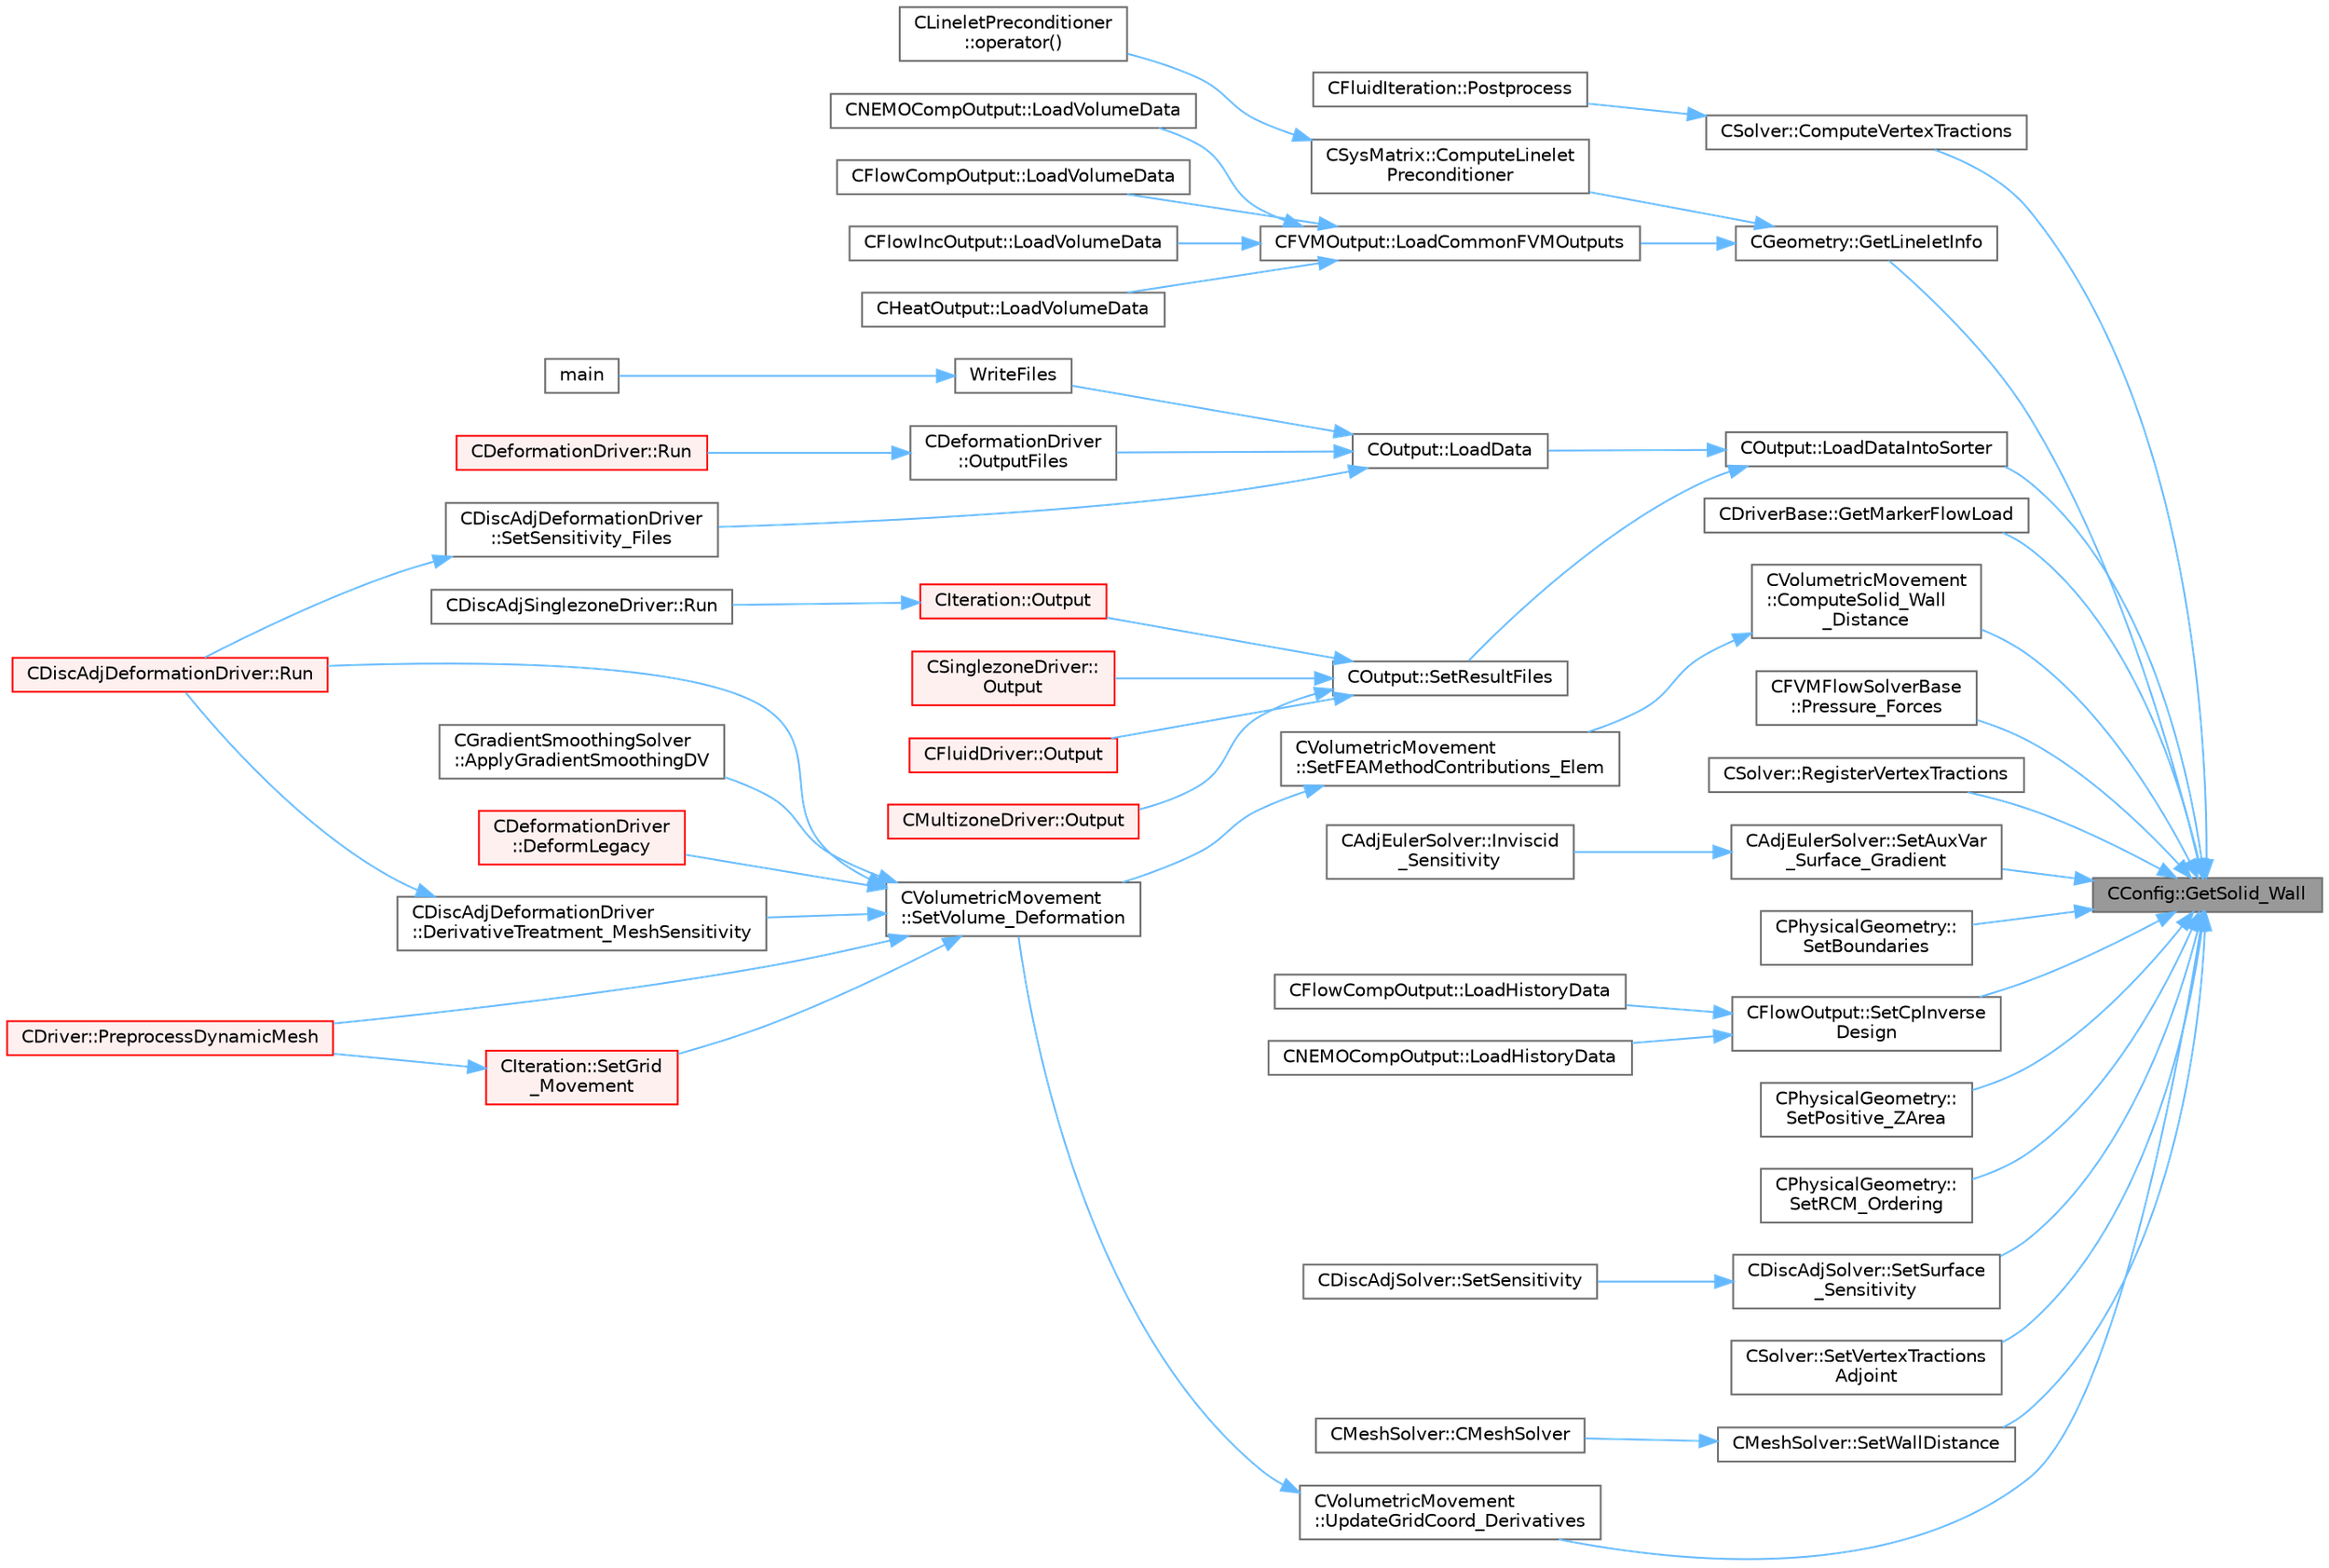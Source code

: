 digraph "CConfig::GetSolid_Wall"
{
 // LATEX_PDF_SIZE
  bgcolor="transparent";
  edge [fontname=Helvetica,fontsize=10,labelfontname=Helvetica,labelfontsize=10];
  node [fontname=Helvetica,fontsize=10,shape=box,height=0.2,width=0.4];
  rankdir="RL";
  Node1 [id="Node000001",label="CConfig::GetSolid_Wall",height=0.2,width=0.4,color="gray40", fillcolor="grey60", style="filled", fontcolor="black",tooltip="Determines whether a marker with index iMarker is a solid boundary."];
  Node1 -> Node2 [id="edge1_Node000001_Node000002",dir="back",color="steelblue1",style="solid",tooltip=" "];
  Node2 [id="Node000002",label="CVolumetricMovement\l::ComputeSolid_Wall\l_Distance",height=0.2,width=0.4,color="grey40", fillcolor="white", style="filled",URL="$classCVolumetricMovement.html#aff376299cdec4e1f8c0765b64cf04763",tooltip="Compute the minimum distance to the nearest solid surface."];
  Node2 -> Node3 [id="edge2_Node000002_Node000003",dir="back",color="steelblue1",style="solid",tooltip=" "];
  Node3 [id="Node000003",label="CVolumetricMovement\l::SetFEAMethodContributions_Elem",height=0.2,width=0.4,color="grey40", fillcolor="white", style="filled",URL="$classCVolumetricMovement.html#ad26b11c08de25982c8f254d465d244bb",tooltip="Compute the stiffness matrix for grid deformation using spring analogy."];
  Node3 -> Node4 [id="edge3_Node000003_Node000004",dir="back",color="steelblue1",style="solid",tooltip=" "];
  Node4 [id="Node000004",label="CVolumetricMovement\l::SetVolume_Deformation",height=0.2,width=0.4,color="grey40", fillcolor="white", style="filled",URL="$classCVolumetricMovement.html#a96c9dadafe051a2479ef4ec4b51adb04",tooltip="Grid deformation using the spring analogy method."];
  Node4 -> Node5 [id="edge4_Node000004_Node000005",dir="back",color="steelblue1",style="solid",tooltip=" "];
  Node5 [id="Node000005",label="CGradientSmoothingSolver\l::ApplyGradientSmoothingDV",height=0.2,width=0.4,color="grey40", fillcolor="white", style="filled",URL="$classCGradientSmoothingSolver.html#a443fb04934697664cd7defae114e6ef4",tooltip="All steps required for smoothing the whole system on DV level in an iterative way."];
  Node4 -> Node6 [id="edge5_Node000004_Node000006",dir="back",color="steelblue1",style="solid",tooltip=" "];
  Node6 [id="Node000006",label="CDeformationDriver\l::DeformLegacy",height=0.2,width=0.4,color="red", fillcolor="#FFF0F0", style="filled",URL="$classCDeformationDriver.html#a3a78157ae57334880516fa9b84b81c0a",tooltip="Mesh deformation based on legacy implementation."];
  Node4 -> Node10 [id="edge6_Node000004_Node000010",dir="back",color="steelblue1",style="solid",tooltip=" "];
  Node10 [id="Node000010",label="CDiscAdjDeformationDriver\l::DerivativeTreatment_MeshSensitivity",height=0.2,width=0.4,color="grey40", fillcolor="white", style="filled",URL="$classCDiscAdjDeformationDriver.html#af5515939a522d7ce41d1ba12be83c55b",tooltip="Treatment of derivatives with the Sobolev smoothing solver."];
  Node10 -> Node11 [id="edge7_Node000010_Node000011",dir="back",color="steelblue1",style="solid",tooltip=" "];
  Node11 [id="Node000011",label="CDiscAdjDeformationDriver::Run",height=0.2,width=0.4,color="red", fillcolor="#FFF0F0", style="filled",URL="$classCDiscAdjDeformationDriver.html#adb51f9096356607d6f48c05891dec0cb",tooltip="Launch the driver computation."];
  Node4 -> Node13 [id="edge8_Node000004_Node000013",dir="back",color="steelblue1",style="solid",tooltip=" "];
  Node13 [id="Node000013",label="CDriver::PreprocessDynamicMesh",height=0.2,width=0.4,color="red", fillcolor="#FFF0F0", style="filled",URL="$classCDriver.html#a1c1a52f57d73376cd2e95e730274a6ae",tooltip="GridMovement_Preprocessing."];
  Node4 -> Node11 [id="edge9_Node000004_Node000011",dir="back",color="steelblue1",style="solid",tooltip=" "];
  Node4 -> Node15 [id="edge10_Node000004_Node000015",dir="back",color="steelblue1",style="solid",tooltip=" "];
  Node15 [id="Node000015",label="CIteration::SetGrid\l_Movement",height=0.2,width=0.4,color="red", fillcolor="#FFF0F0", style="filled",URL="$classCIteration.html#a7b36785762f6b0c214569b185b858b6c",tooltip="Updates the positions and grid velocities for dynamic meshes between physical time steps."];
  Node15 -> Node13 [id="edge11_Node000015_Node000013",dir="back",color="steelblue1",style="solid",tooltip=" "];
  Node1 -> Node38 [id="edge12_Node000001_Node000038",dir="back",color="steelblue1",style="solid",tooltip=" "];
  Node38 [id="Node000038",label="CSolver::ComputeVertexTractions",height=0.2,width=0.4,color="grey40", fillcolor="white", style="filled",URL="$classCSolver.html#ad27011984bdd70773ab3cb3dde7d4894",tooltip="Compute the tractions at the vertices."];
  Node38 -> Node39 [id="edge13_Node000038_Node000039",dir="back",color="steelblue1",style="solid",tooltip=" "];
  Node39 [id="Node000039",label="CFluidIteration::Postprocess",height=0.2,width=0.4,color="grey40", fillcolor="white", style="filled",URL="$classCFluidIteration.html#a3f065978d2a1745b812bf4457d34684b",tooltip="Postprocesses the fluid system before heading to another physics system or the next iteration."];
  Node1 -> Node40 [id="edge14_Node000001_Node000040",dir="back",color="steelblue1",style="solid",tooltip=" "];
  Node40 [id="Node000040",label="CGeometry::GetLineletInfo",height=0.2,width=0.4,color="grey40", fillcolor="white", style="filled",URL="$classCGeometry.html#ae1e8531f66b9d9fa0d87eae099130df3",tooltip="Get the linelet definition, this function computes the linelets if that has not been done yet."];
  Node40 -> Node41 [id="edge15_Node000040_Node000041",dir="back",color="steelblue1",style="solid",tooltip=" "];
  Node41 [id="Node000041",label="CSysMatrix::ComputeLinelet\lPreconditioner",height=0.2,width=0.4,color="grey40", fillcolor="white", style="filled",URL="$classCSysMatrix.html#a0b1aca3806964da984c4fefe61cf2c64",tooltip="Multiply CSysVector by the preconditioner."];
  Node41 -> Node42 [id="edge16_Node000041_Node000042",dir="back",color="steelblue1",style="solid",tooltip=" "];
  Node42 [id="Node000042",label="CLineletPreconditioner\l::operator()",height=0.2,width=0.4,color="grey40", fillcolor="white", style="filled",URL="$classCLineletPreconditioner.html#a83145de3211bd97bcd13937a910c4819",tooltip="Operator that defines the preconditioner operation."];
  Node40 -> Node43 [id="edge17_Node000040_Node000043",dir="back",color="steelblue1",style="solid",tooltip=" "];
  Node43 [id="Node000043",label="CFVMOutput::LoadCommonFVMOutputs",height=0.2,width=0.4,color="grey40", fillcolor="white", style="filled",URL="$classCFVMOutput.html#a5375edccdb847e5e4b03dc742c9c4d9e",tooltip="Load common FVM outputs."];
  Node43 -> Node44 [id="edge18_Node000043_Node000044",dir="back",color="steelblue1",style="solid",tooltip=" "];
  Node44 [id="Node000044",label="CFlowCompOutput::LoadVolumeData",height=0.2,width=0.4,color="grey40", fillcolor="white", style="filled",URL="$classCFlowCompOutput.html#a4dbb2657e6ea72800af13ddf08789276",tooltip="Set the values of the volume output fields for a point."];
  Node43 -> Node45 [id="edge19_Node000043_Node000045",dir="back",color="steelblue1",style="solid",tooltip=" "];
  Node45 [id="Node000045",label="CFlowIncOutput::LoadVolumeData",height=0.2,width=0.4,color="grey40", fillcolor="white", style="filled",URL="$classCFlowIncOutput.html#a72e2584bbcbcf7e3a94dae5344953f08",tooltip="Set the values of the volume output fields for a point."];
  Node43 -> Node46 [id="edge20_Node000043_Node000046",dir="back",color="steelblue1",style="solid",tooltip=" "];
  Node46 [id="Node000046",label="CHeatOutput::LoadVolumeData",height=0.2,width=0.4,color="grey40", fillcolor="white", style="filled",URL="$classCHeatOutput.html#af768a80cffb052341a2168db77bca7f7",tooltip="Set the values of the volume output fields for a point."];
  Node43 -> Node47 [id="edge21_Node000043_Node000047",dir="back",color="steelblue1",style="solid",tooltip=" "];
  Node47 [id="Node000047",label="CNEMOCompOutput::LoadVolumeData",height=0.2,width=0.4,color="grey40", fillcolor="white", style="filled",URL="$classCNEMOCompOutput.html#a89eba9a2ef60d470409b605e9a06140b",tooltip="Set the values of the volume output fields for a point."];
  Node1 -> Node48 [id="edge22_Node000001_Node000048",dir="back",color="steelblue1",style="solid",tooltip=" "];
  Node48 [id="Node000048",label="CDriverBase::GetMarkerFlowLoad",height=0.2,width=0.4,color="grey40", fillcolor="white", style="filled",URL="$group__PySU2.html#ga51c124ca852392e483063334953898cb",tooltip="Get the fluid force at a vertex of a solid wall marker of the flow solver."];
  Node1 -> Node49 [id="edge23_Node000001_Node000049",dir="back",color="steelblue1",style="solid",tooltip=" "];
  Node49 [id="Node000049",label="COutput::LoadDataIntoSorter",height=0.2,width=0.4,color="grey40", fillcolor="white", style="filled",URL="$classCOutput.html#ac54efb9d794c522e1bef6cb4ed0d5b9f",tooltip="Load up the values of the requested volume fields into ::Local_Data array."];
  Node49 -> Node50 [id="edge24_Node000049_Node000050",dir="back",color="steelblue1",style="solid",tooltip=" "];
  Node50 [id="Node000050",label="COutput::LoadData",height=0.2,width=0.4,color="grey40", fillcolor="white", style="filled",URL="$classCOutput.html#ac4bf70d669b489fb52c8e63b6d06e4ed",tooltip="Load the data from the solvers into the data sorters and sort it for the linear partitioning."];
  Node50 -> Node51 [id="edge25_Node000050_Node000051",dir="back",color="steelblue1",style="solid",tooltip=" "];
  Node51 [id="Node000051",label="CDeformationDriver\l::OutputFiles",height=0.2,width=0.4,color="grey40", fillcolor="white", style="filled",URL="$classCDeformationDriver.html#a87e04020865a0667acb8aab363200226",tooltip="Output the mesh."];
  Node51 -> Node8 [id="edge26_Node000051_Node000008",dir="back",color="steelblue1",style="solid",tooltip=" "];
  Node8 [id="Node000008",label="CDeformationDriver::Run",height=0.2,width=0.4,color="red", fillcolor="#FFF0F0", style="filled",URL="$classCDeformationDriver.html#aa6da6453a3790a001ed9cb135926e107",tooltip="Launch the driver computation."];
  Node50 -> Node52 [id="edge27_Node000050_Node000052",dir="back",color="steelblue1",style="solid",tooltip=" "];
  Node52 [id="Node000052",label="CDiscAdjDeformationDriver\l::SetSensitivity_Files",height=0.2,width=0.4,color="grey40", fillcolor="white", style="filled",URL="$classCDiscAdjDeformationDriver.html#ab49c2697cc6d4ff4e0914e887375aca4",tooltip="Write the sensitivity (including mesh sensitivity) computed with the discrete adjoint method on the s..."];
  Node52 -> Node11 [id="edge28_Node000052_Node000011",dir="back",color="steelblue1",style="solid",tooltip=" "];
  Node50 -> Node53 [id="edge29_Node000050_Node000053",dir="back",color="steelblue1",style="solid",tooltip=" "];
  Node53 [id="Node000053",label="WriteFiles",height=0.2,width=0.4,color="grey40", fillcolor="white", style="filled",URL="$SU2__SOL_8cpp.html#a43305e0af849b318ce139ccf6a164626",tooltip=" "];
  Node53 -> Node54 [id="edge30_Node000053_Node000054",dir="back",color="steelblue1",style="solid",tooltip=" "];
  Node54 [id="Node000054",label="main",height=0.2,width=0.4,color="grey40", fillcolor="white", style="filled",URL="$SU2__SOL_8cpp.html#a0ddf1224851353fc92bfbff6f499fa97",tooltip=" "];
  Node49 -> Node55 [id="edge31_Node000049_Node000055",dir="back",color="steelblue1",style="solid",tooltip=" "];
  Node55 [id="Node000055",label="COutput::SetResultFiles",height=0.2,width=0.4,color="grey40", fillcolor="white", style="filled",URL="$classCOutput.html#a0cff5cb7088402f23719a5118d1fd3f2",tooltip="Loop through all requested output files and write the volume output data."];
  Node55 -> Node56 [id="edge32_Node000055_Node000056",dir="back",color="steelblue1",style="solid",tooltip=" "];
  Node56 [id="Node000056",label="CIteration::Output",height=0.2,width=0.4,color="red", fillcolor="#FFF0F0", style="filled",URL="$classCIteration.html#a81703988a52c42fd644506cd2009c8e1",tooltip="A virtual member."];
  Node56 -> Node57 [id="edge33_Node000056_Node000057",dir="back",color="steelblue1",style="solid",tooltip=" "];
  Node57 [id="Node000057",label="CDiscAdjSinglezoneDriver::Run",height=0.2,width=0.4,color="grey40", fillcolor="white", style="filled",URL="$classCDiscAdjSinglezoneDriver.html#a8f953f7bd46ee86ade056068e5eb2419",tooltip="Run a single iteration of the discrete adjoint solver with a single zone."];
  Node55 -> Node59 [id="edge34_Node000055_Node000059",dir="back",color="steelblue1",style="solid",tooltip=" "];
  Node59 [id="Node000059",label="CFluidDriver::Output",height=0.2,width=0.4,color="red", fillcolor="#FFF0F0", style="filled",URL="$classCFluidDriver.html#ad2575e36367e41622f339bc2f07b64e3",tooltip="Output the solution in solution file."];
  Node55 -> Node60 [id="edge35_Node000055_Node000060",dir="back",color="steelblue1",style="solid",tooltip=" "];
  Node60 [id="Node000060",label="CMultizoneDriver::Output",height=0.2,width=0.4,color="red", fillcolor="#FFF0F0", style="filled",URL="$classCMultizoneDriver.html#ad9b12dc5194755d1a06023898b056bcb",tooltip="Output the solution in solution file."];
  Node55 -> Node61 [id="edge36_Node000055_Node000061",dir="back",color="steelblue1",style="solid",tooltip=" "];
  Node61 [id="Node000061",label="CSinglezoneDriver::\lOutput",height=0.2,width=0.4,color="red", fillcolor="#FFF0F0", style="filled",URL="$classCSinglezoneDriver.html#a99b702e93a12b46a3d851cf1d970c6d5",tooltip="Output the solution in solution file."];
  Node1 -> Node62 [id="edge37_Node000001_Node000062",dir="back",color="steelblue1",style="solid",tooltip=" "];
  Node62 [id="Node000062",label="CFVMFlowSolverBase\l::Pressure_Forces",height=0.2,width=0.4,color="grey40", fillcolor="white", style="filled",URL="$classCFVMFlowSolverBase.html#a197fdf8620c3f2b3723c04b213cea284",tooltip="Compute the pressure forces and all the adimensional coefficients."];
  Node1 -> Node63 [id="edge38_Node000001_Node000063",dir="back",color="steelblue1",style="solid",tooltip=" "];
  Node63 [id="Node000063",label="CSolver::RegisterVertexTractions",height=0.2,width=0.4,color="grey40", fillcolor="white", style="filled",URL="$classCSolver.html#a8593414a992400f2b370c33f4f2b14b3",tooltip="Register the vertex tractions as output."];
  Node1 -> Node64 [id="edge39_Node000001_Node000064",dir="back",color="steelblue1",style="solid",tooltip=" "];
  Node64 [id="Node000064",label="CAdjEulerSolver::SetAuxVar\l_Surface_Gradient",height=0.2,width=0.4,color="grey40", fillcolor="white", style="filled",URL="$classCAdjEulerSolver.html#a0185a93d1d824f8fdb5b3a1a459078da",tooltip="Compute the Least Squares gradient of an auxiliar variable on the profile surface."];
  Node64 -> Node65 [id="edge40_Node000064_Node000065",dir="back",color="steelblue1",style="solid",tooltip=" "];
  Node65 [id="Node000065",label="CAdjEulerSolver::Inviscid\l_Sensitivity",height=0.2,width=0.4,color="grey40", fillcolor="white", style="filled",URL="$classCAdjEulerSolver.html#aa87a2220c946b47cb35c395c035f96e5",tooltip="Compute the inviscid sensitivity of the functional."];
  Node1 -> Node66 [id="edge41_Node000001_Node000066",dir="back",color="steelblue1",style="solid",tooltip=" "];
  Node66 [id="Node000066",label="CPhysicalGeometry::\lSetBoundaries",height=0.2,width=0.4,color="grey40", fillcolor="white", style="filled",URL="$classCPhysicalGeometry.html#a1932ad72c420cb68fc9e0c13ae77d695",tooltip="Set the send receive boundaries of the grid."];
  Node1 -> Node67 [id="edge42_Node000001_Node000067",dir="back",color="steelblue1",style="solid",tooltip=" "];
  Node67 [id="Node000067",label="CFlowOutput::SetCpInverse\lDesign",height=0.2,width=0.4,color="grey40", fillcolor="white", style="filled",URL="$classCFlowOutput.html#adffbcc2eda3edac643440bdf7e96415d",tooltip="Set CP inverse design output field values (and also into the solver)."];
  Node67 -> Node68 [id="edge43_Node000067_Node000068",dir="back",color="steelblue1",style="solid",tooltip=" "];
  Node68 [id="Node000068",label="CFlowCompOutput::LoadHistoryData",height=0.2,width=0.4,color="grey40", fillcolor="white", style="filled",URL="$classCFlowCompOutput.html#a393cb19a691990ee6e88f844eccc79ed",tooltip="Load the history output field values."];
  Node67 -> Node69 [id="edge44_Node000067_Node000069",dir="back",color="steelblue1",style="solid",tooltip=" "];
  Node69 [id="Node000069",label="CNEMOCompOutput::LoadHistoryData",height=0.2,width=0.4,color="grey40", fillcolor="white", style="filled",URL="$classCNEMOCompOutput.html#a7a9f1a32fe55e6a967a27eb38408ec99",tooltip="Load the history output field values."];
  Node1 -> Node70 [id="edge45_Node000001_Node000070",dir="back",color="steelblue1",style="solid",tooltip=" "];
  Node70 [id="Node000070",label="CPhysicalGeometry::\lSetPositive_ZArea",height=0.2,width=0.4,color="grey40", fillcolor="white", style="filled",URL="$classCPhysicalGeometry.html#a9c3acdee10579102b039ffe93498cc2b",tooltip="Compute surface area (positive z-direction) for force coefficient non-dimensionalization."];
  Node1 -> Node71 [id="edge46_Node000001_Node000071",dir="back",color="steelblue1",style="solid",tooltip=" "];
  Node71 [id="Node000071",label="CPhysicalGeometry::\lSetRCM_Ordering",height=0.2,width=0.4,color="grey40", fillcolor="white", style="filled",URL="$classCPhysicalGeometry.html#a15b82329219f6927e581bb6c70edbc5a",tooltip="Set a renumbering using a Reverse Cuthill-McKee Algorithm."];
  Node1 -> Node72 [id="edge47_Node000001_Node000072",dir="back",color="steelblue1",style="solid",tooltip=" "];
  Node72 [id="Node000072",label="CDiscAdjSolver::SetSurface\l_Sensitivity",height=0.2,width=0.4,color="grey40", fillcolor="white", style="filled",URL="$classCDiscAdjSolver.html#acc8c82825b69e6ba8f538f01a5070489",tooltip="Set the surface sensitivity."];
  Node72 -> Node73 [id="edge48_Node000072_Node000073",dir="back",color="steelblue1",style="solid",tooltip=" "];
  Node73 [id="Node000073",label="CDiscAdjSolver::SetSensitivity",height=0.2,width=0.4,color="grey40", fillcolor="white", style="filled",URL="$classCDiscAdjSolver.html#a21a12c16fae44dfa916e27cf3a938b31",tooltip="Extract and set the geometrical sensitivity."];
  Node1 -> Node74 [id="edge49_Node000001_Node000074",dir="back",color="steelblue1",style="solid",tooltip=" "];
  Node74 [id="Node000074",label="CSolver::SetVertexTractions\lAdjoint",height=0.2,width=0.4,color="grey40", fillcolor="white", style="filled",URL="$classCSolver.html#a8fd7cfcd582fcffa4a808d3c9d68cf83",tooltip="Set the adjoints of the vertex tractions to the AD structure."];
  Node1 -> Node75 [id="edge50_Node000001_Node000075",dir="back",color="steelblue1",style="solid",tooltip=" "];
  Node75 [id="Node000075",label="CMeshSolver::SetWallDistance",height=0.2,width=0.4,color="grey40", fillcolor="white", style="filled",URL="$classCMeshSolver.html#a36e40967d3d79bd46eb90d85aefc3364",tooltip="Compute the min and max volume of the elements in the domain."];
  Node75 -> Node76 [id="edge51_Node000075_Node000076",dir="back",color="steelblue1",style="solid",tooltip=" "];
  Node76 [id="Node000076",label="CMeshSolver::CMeshSolver",height=0.2,width=0.4,color="grey40", fillcolor="white", style="filled",URL="$classCMeshSolver.html#a728930536c48c01f17b91808115fdb91",tooltip="Constructor of the class."];
  Node1 -> Node77 [id="edge52_Node000001_Node000077",dir="back",color="steelblue1",style="solid",tooltip=" "];
  Node77 [id="Node000077",label="CVolumetricMovement\l::UpdateGridCoord_Derivatives",height=0.2,width=0.4,color="grey40", fillcolor="white", style="filled",URL="$classCVolumetricMovement.html#a03392b57e29ad61962606cc8133b5498",tooltip="Update the derivatives of the coordinates after the grid movement."];
  Node77 -> Node4 [id="edge53_Node000077_Node000004",dir="back",color="steelblue1",style="solid",tooltip=" "];
}
